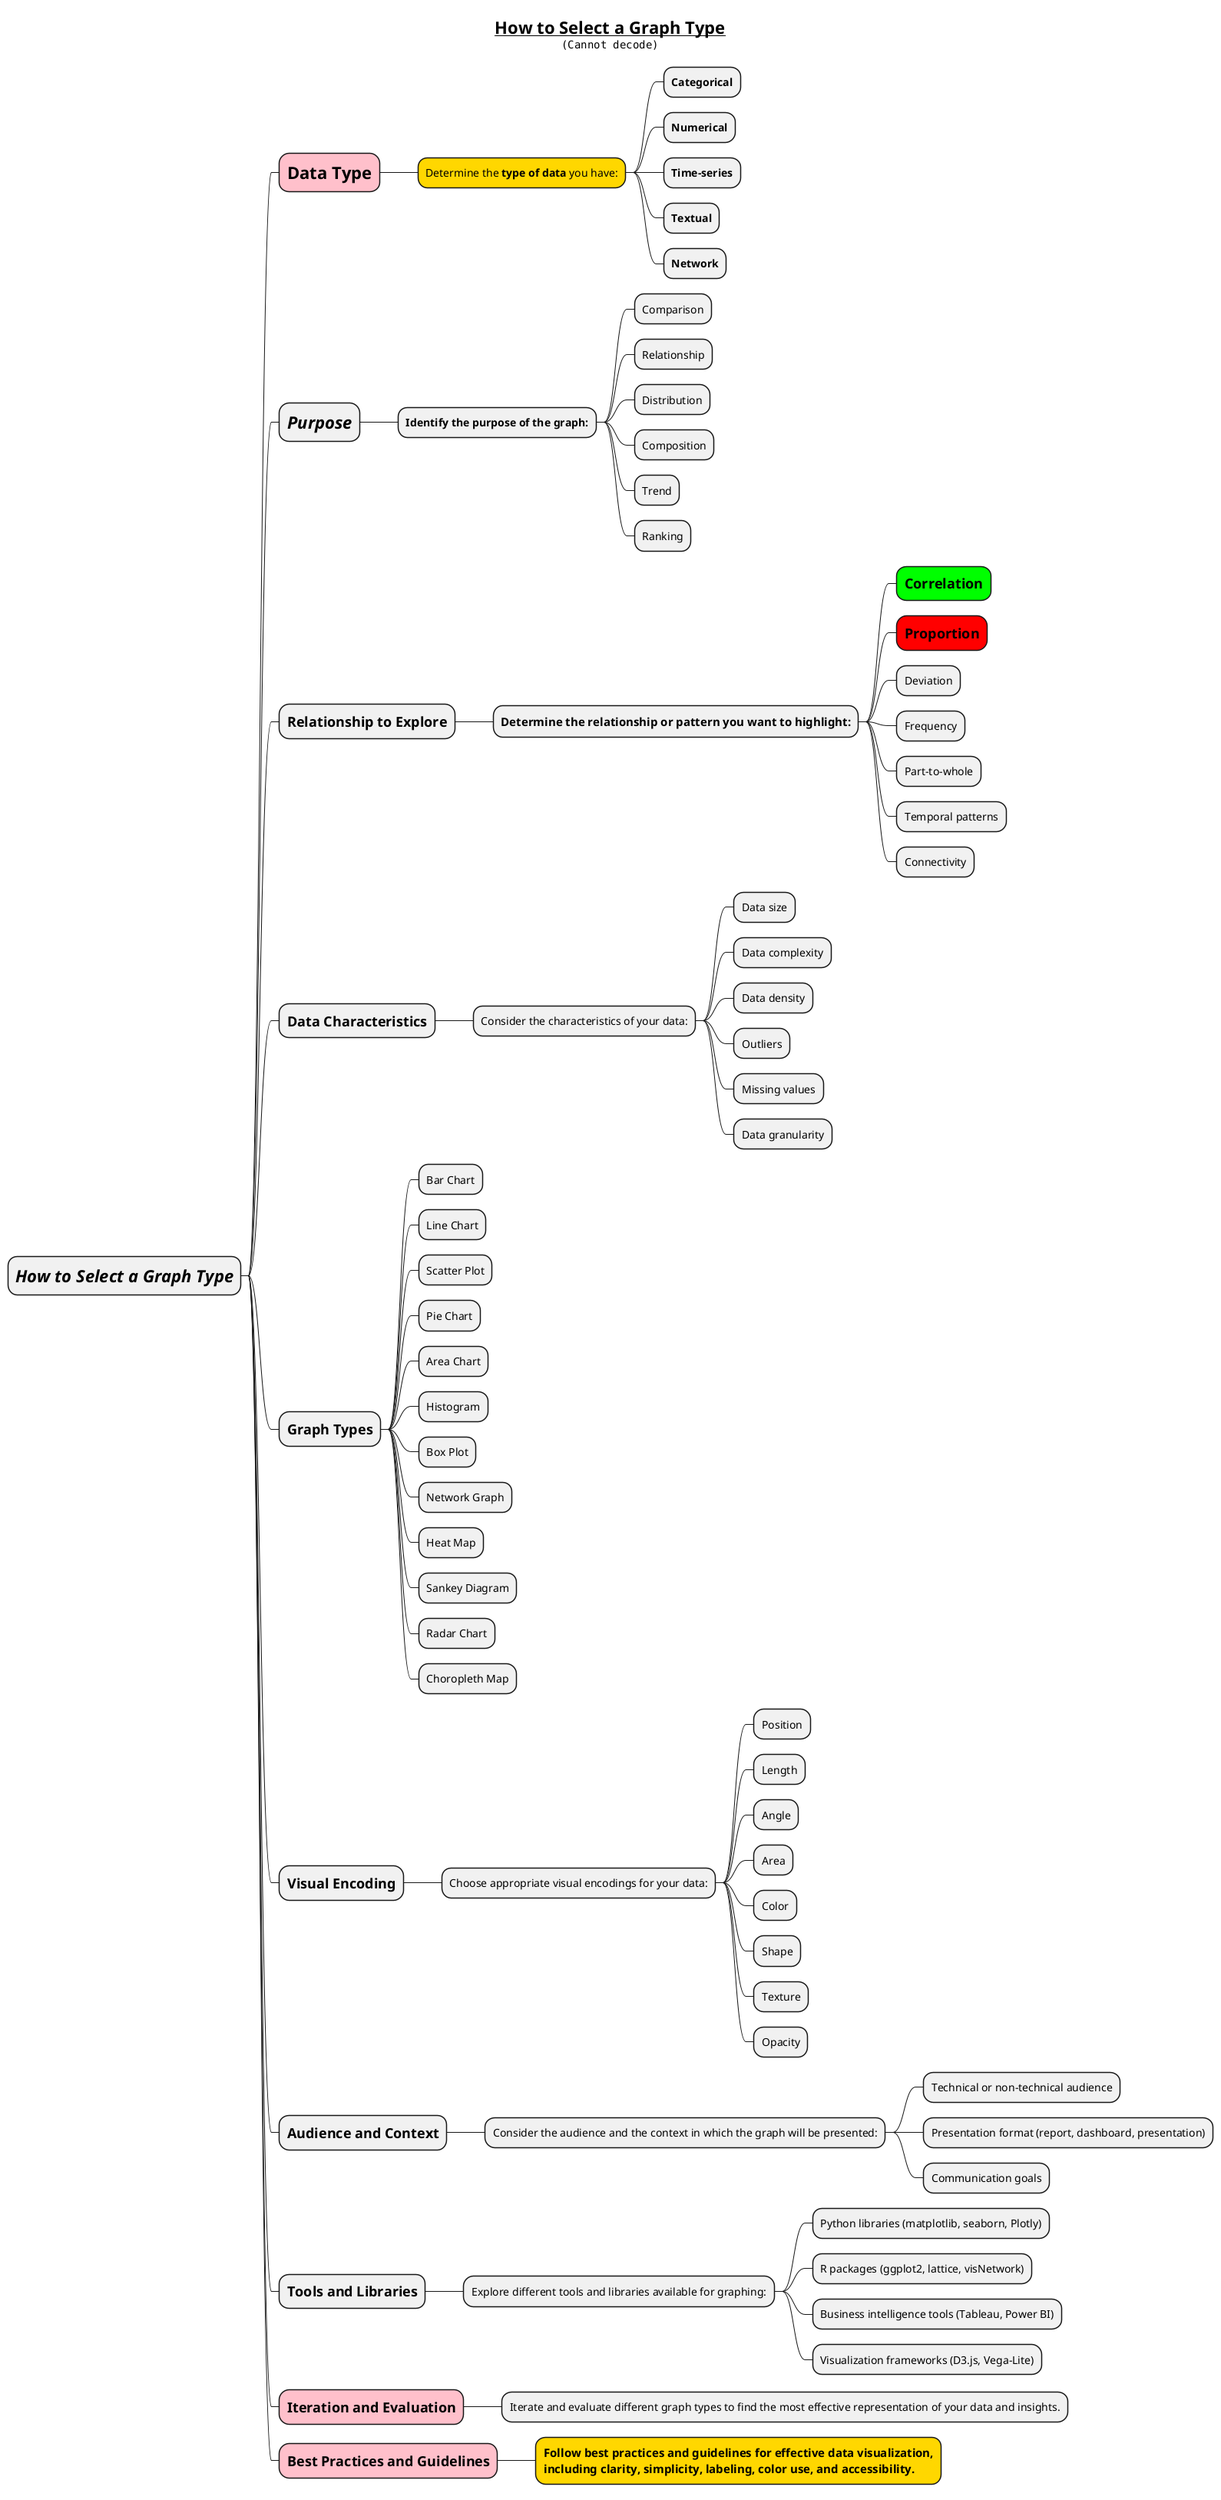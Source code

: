 @startmindmap
title =__How to Select a Graph Type__\n<img:images/core_principles-of-data-visualization.png>

* =//How to Select a Graph Type//
**[#pink] =**Data Type**
***[#gold] Determine the **type of data** you have:
**** **Categorical**
**** **Numerical**
**** **Time-series**
**** **Textual**
**** **Network**

** =//Purpose//
*** **Identify the purpose of the graph:**
**** Comparison
**** Relationship
**** Distribution
**** Composition
**** Trend
**** Ranking

** =Relationship to Explore
*** ===Determine the relationship or pattern you want to highlight:
****[#lime] =Correlation
****[#red] =Proportion
**** Deviation
**** Frequency
**** Part-to-whole
**** Temporal patterns
**** Connectivity

** =Data Characteristics
*** Consider the characteristics of your data:
**** Data size
**** Data complexity
**** Data density
**** Outliers
**** Missing values
**** Data granularity

** =Graph Types
*** Bar Chart
*** Line Chart
*** Scatter Plot
*** Pie Chart
*** Area Chart
*** Histogram
*** Box Plot
*** Network Graph
*** Heat Map
*** Sankey Diagram
*** Radar Chart
*** Choropleth Map

** =Visual Encoding
*** Choose appropriate visual encodings for your data:
**** Position
**** Length
**** Angle
**** Area
**** Color
**** Shape
**** Texture
**** Opacity

** =Audience and Context
*** Consider the audience and the context in which the graph will be presented:
**** Technical or non-technical audience
**** Presentation format (report, dashboard, presentation)
**** Communication goals

** =Tools and Libraries
*** Explore different tools and libraries available for graphing:
**** Python libraries (matplotlib, seaborn, Plotly)
**** R packages (ggplot2, lattice, visNetwork)
**** Business intelligence tools (Tableau, Power BI)
**** Visualization frameworks (D3.js, Vega-Lite)

**[#pink] =Iteration and Evaluation
*** Iterate and evaluate different graph types to find the most effective representation of your data and insights.

**[#pink] =Best Practices and Guidelines
***[#gold] ===Follow best practices and guidelines for effective data visualization, \n===including clarity, simplicity, labeling, color use, and accessibility.

@endmindmap
